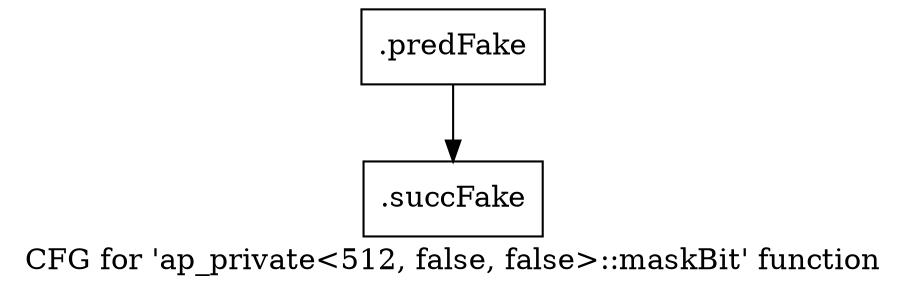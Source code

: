 digraph "CFG for 'ap_private\<512, false, false\>::maskBit' function" {
	label="CFG for 'ap_private\<512, false, false\>::maskBit' function";

	Node0x5b40f40 [shape=record,filename="",linenumber="",label="{.predFake}"];
	Node0x5b40f40 -> Node0x611c030[ callList="" memoryops="" filename="/mnt/xilinx/Vitis_HLS/2021.2/include/etc/ap_private.h" execusionnum="0"];
	Node0x611c030 [shape=record,filename="/mnt/xilinx/Vitis_HLS/2021.2/include/etc/ap_private.h",linenumber="3521",label="{.succFake}"];
}
